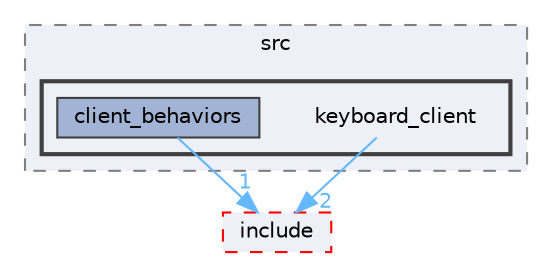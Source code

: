 digraph "smacc2_client_library/keyboard_client/src/keyboard_client"
{
 // LATEX_PDF_SIZE
  bgcolor="transparent";
  edge [fontname=Helvetica,fontsize=10,labelfontname=Helvetica,labelfontsize=10];
  node [fontname=Helvetica,fontsize=10,shape=box,height=0.2,width=0.4];
  compound=true
  subgraph clusterdir_fb8910f3c41f6012ed0a46e24c80368a {
    graph [ bgcolor="#edf0f7", pencolor="grey50", label="src", fontname=Helvetica,fontsize=10 style="filled,dashed", URL="dir_fb8910f3c41f6012ed0a46e24c80368a.html",tooltip=""]
  subgraph clusterdir_eca67c358d4df26c41df832b7610cc98 {
    graph [ bgcolor="#edf0f7", pencolor="grey25", label="", fontname=Helvetica,fontsize=10 style="filled,bold", URL="dir_eca67c358d4df26c41df832b7610cc98.html",tooltip=""]
    dir_eca67c358d4df26c41df832b7610cc98 [shape=plaintext, label="keyboard_client"];
  dir_8745cfdc57827da51b2614444888a232 [label="client_behaviors", fillcolor="#a2b4d6", color="grey25", style="filled", URL="dir_8745cfdc57827da51b2614444888a232.html",tooltip=""];
  }
  }
  dir_538804ced96bb0d8932f6644449f3e0b [label="include", fillcolor="#edf0f7", color="red", style="filled,dashed", URL="dir_538804ced96bb0d8932f6644449f3e0b.html",tooltip=""];
  dir_eca67c358d4df26c41df832b7610cc98->dir_538804ced96bb0d8932f6644449f3e0b [headlabel="2", labeldistance=1.5 headhref="dir_000033_000019.html" color="steelblue1" fontcolor="steelblue1"];
  dir_8745cfdc57827da51b2614444888a232->dir_538804ced96bb0d8932f6644449f3e0b [headlabel="1", labeldistance=1.5 headhref="dir_000006_000019.html" color="steelblue1" fontcolor="steelblue1"];
}
